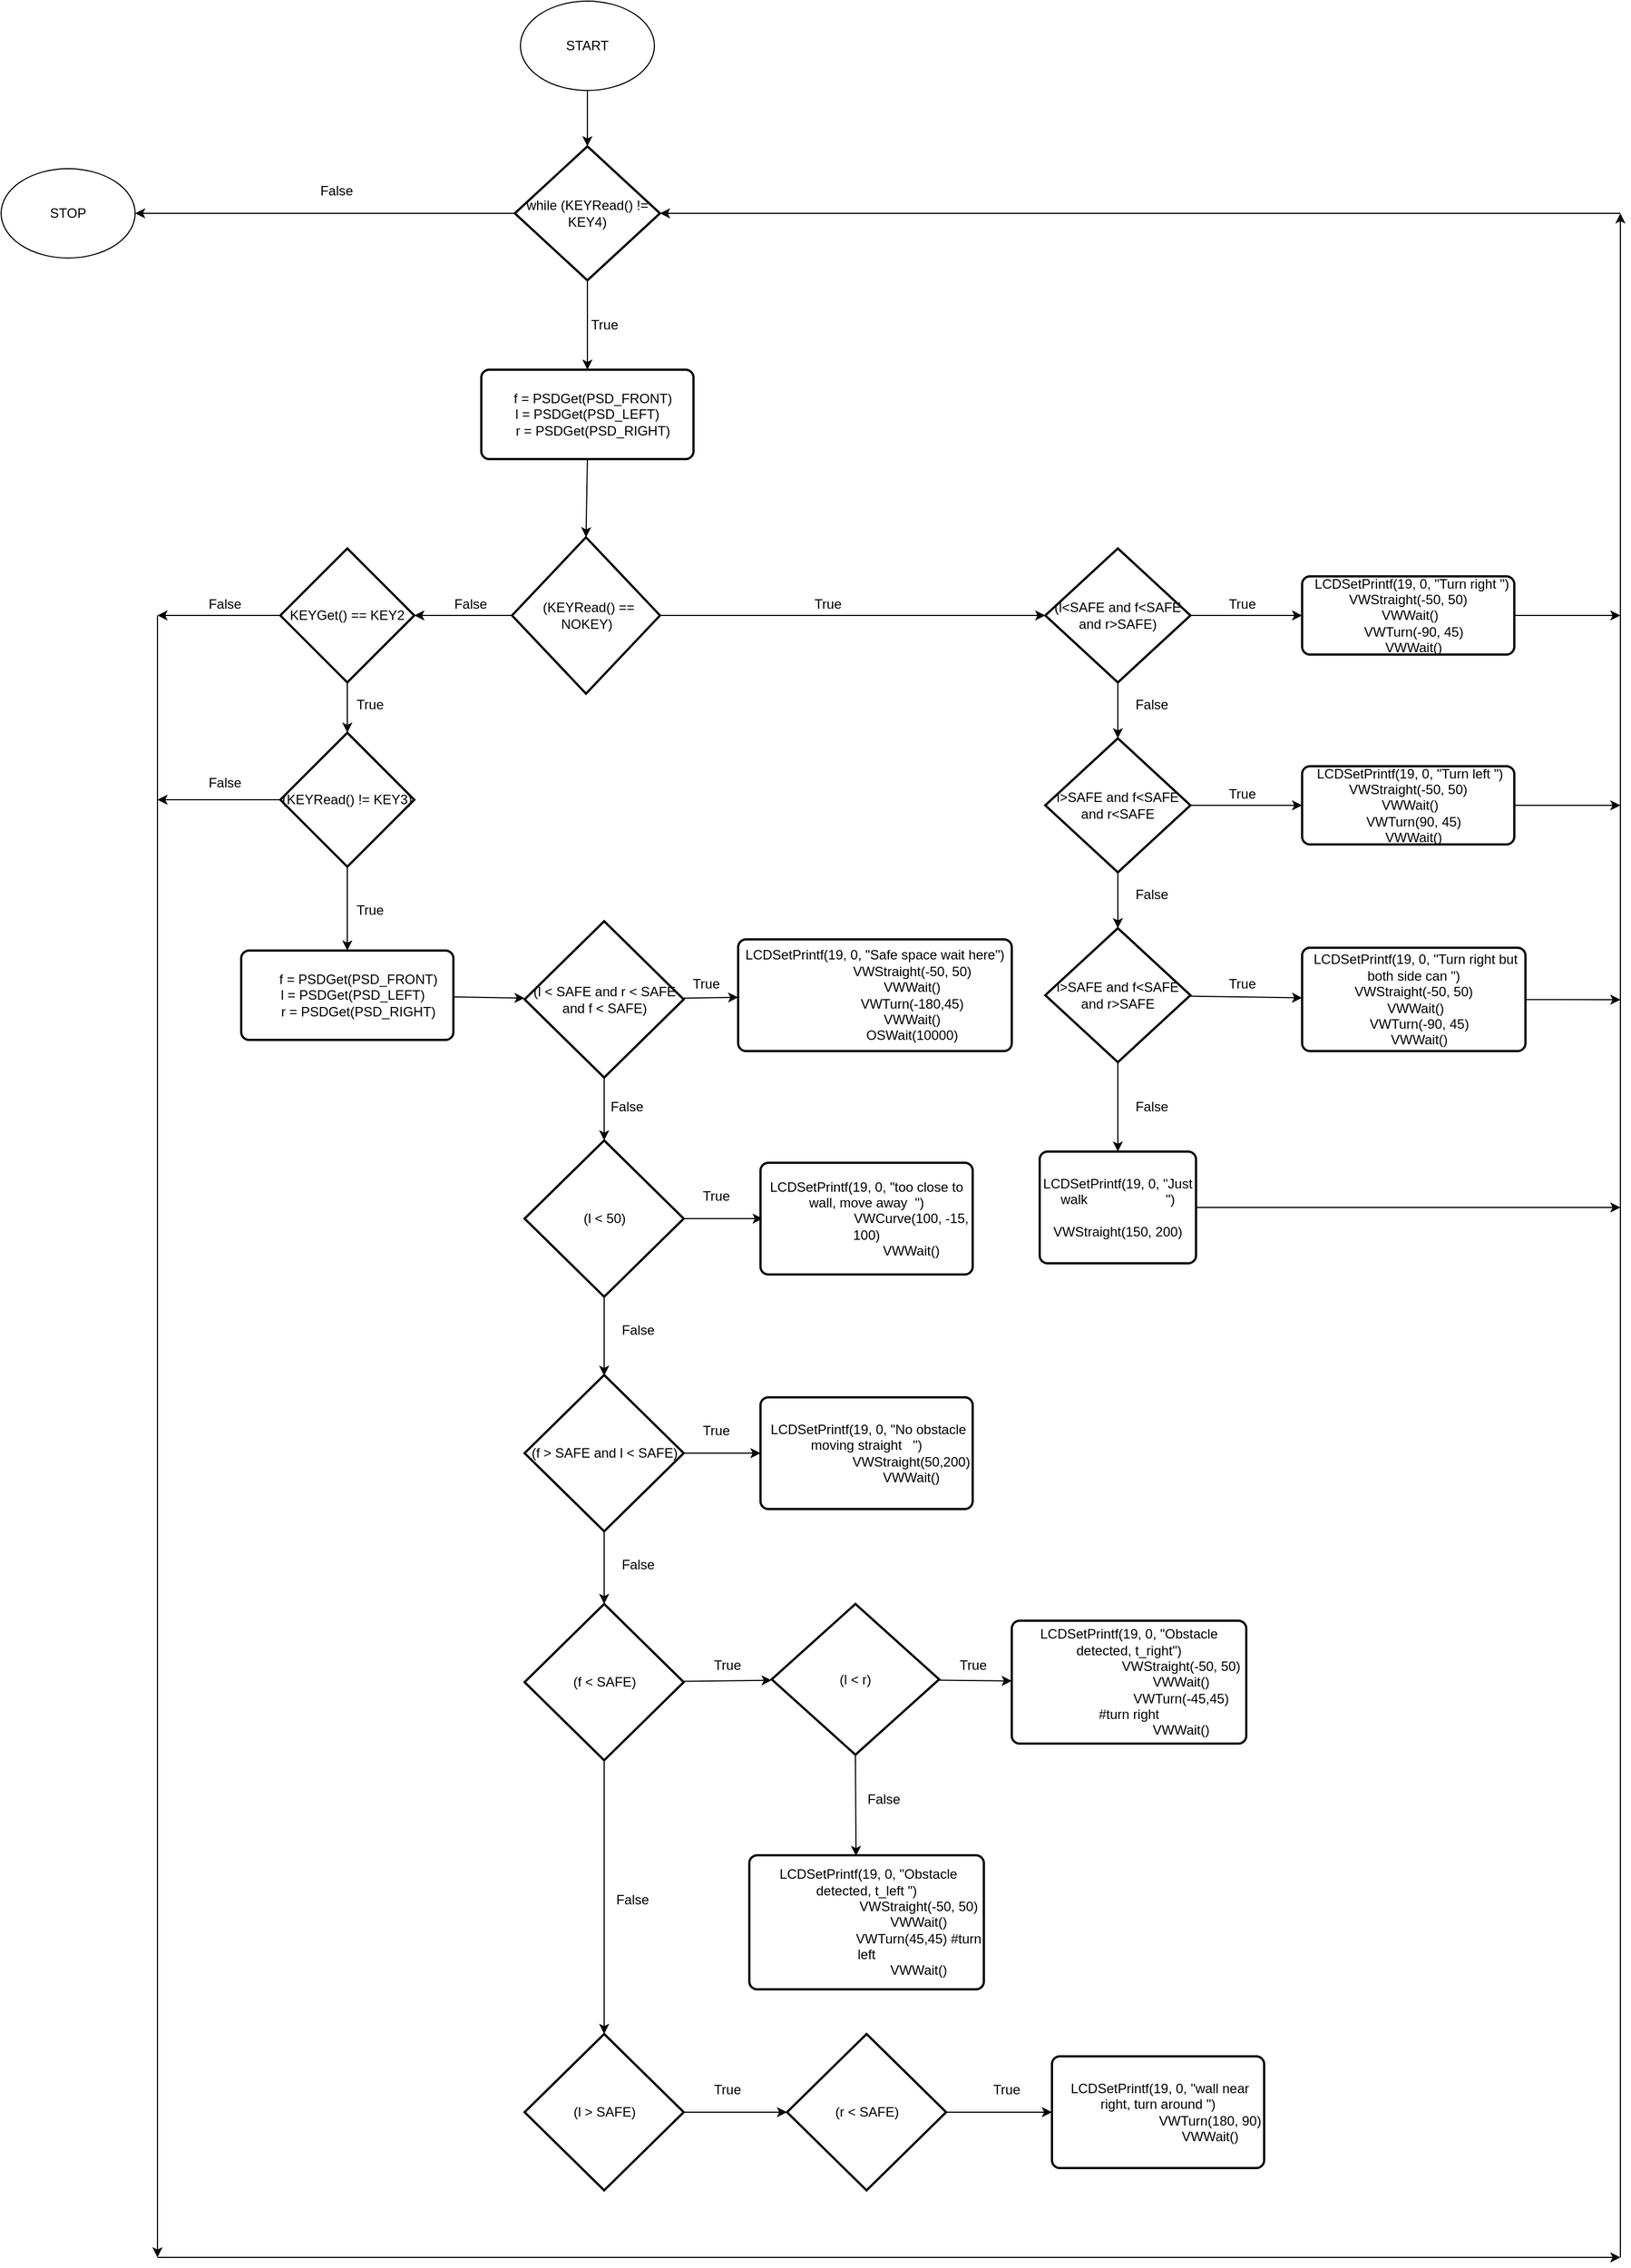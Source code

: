 <mxfile version="14.8.5" type="github"><diagram id="9eKJnn06Lx_eLKk6o2kw" name="Page-1"><mxGraphModel dx="898" dy="429" grid="1" gridSize="10" guides="1" tooltips="1" connect="1" arrows="1" fold="1" page="1" pageScale="1" pageWidth="827" pageHeight="1169" math="0" shadow="0"><root><mxCell id="0"/><mxCell id="1" parent="0"/><mxCell id="37fXM6X8cVtuHt0KGvQD-1" value="START" style="ellipse;whiteSpace=wrap;html=1;" parent="1" vertex="1"><mxGeometry x="645" y="20" width="120" height="80" as="geometry"/></mxCell><mxCell id="37fXM6X8cVtuHt0KGvQD-3" value="while (KEYRead() != KEY4)" style="strokeWidth=2;html=1;shape=mxgraph.flowchart.decision;whiteSpace=wrap;" parent="1" vertex="1"><mxGeometry x="640" y="150" width="130" height="120" as="geometry"/></mxCell><mxCell id="37fXM6X8cVtuHt0KGvQD-4" value="&lt;div&gt;&amp;nbsp; &amp;nbsp;f = PSDGet(PSD_FRONT)&lt;/div&gt;&lt;div&gt;&lt;span&gt;l = PSDGet(PSD_LEFT)&lt;/span&gt;&lt;/div&gt;&lt;div&gt;&amp;nbsp; &amp;nbsp;r = PSDGet(PSD_RIGHT)&lt;/div&gt;" style="rounded=1;whiteSpace=wrap;html=1;absoluteArcSize=1;arcSize=14;strokeWidth=2;" parent="1" vertex="1"><mxGeometry x="610" y="350" width="190" height="80" as="geometry"/></mxCell><mxCell id="37fXM6X8cVtuHt0KGvQD-5" value="&amp;nbsp;(KEYRead() == NOKEY)" style="strokeWidth=2;html=1;shape=mxgraph.flowchart.decision;whiteSpace=wrap;" parent="1" vertex="1"><mxGeometry x="637.5" y="500" width="132.5" height="140" as="geometry"/></mxCell><mxCell id="37fXM6X8cVtuHt0KGvQD-6" value="(l&amp;lt;SAFE and f&amp;lt;SAFE and r&amp;gt;SAFE)" style="strokeWidth=2;html=1;shape=mxgraph.flowchart.decision;whiteSpace=wrap;" parent="1" vertex="1"><mxGeometry x="1115" y="510" width="130" height="120" as="geometry"/></mxCell><mxCell id="37fXM6X8cVtuHt0KGvQD-344" value="l&amp;gt;SAFE and f&amp;lt;SAFE and r&amp;lt;SAFE" style="strokeWidth=2;html=1;shape=mxgraph.flowchart.decision;whiteSpace=wrap;" parent="1" vertex="1"><mxGeometry x="1115" y="680" width="130" height="120" as="geometry"/></mxCell><mxCell id="37fXM6X8cVtuHt0KGvQD-364" value="" style="edgeStyle=orthogonalEdgeStyle;rounded=0;orthogonalLoop=1;jettySize=auto;html=1;exitX=0.5;exitY=1;exitDx=0;exitDy=0;exitPerimeter=0;entryX=0.5;entryY=0;entryDx=0;entryDy=0;entryPerimeter=0;" parent="1" source="37fXM6X8cVtuHt0KGvQD-344" target="37fXM6X8cVtuHt0KGvQD-345" edge="1"><mxGeometry relative="1" as="geometry"/></mxCell><mxCell id="37fXM6X8cVtuHt0KGvQD-345" value="l&amp;gt;SAFE and f&amp;lt;SAFE and r&amp;gt;SAFE" style="strokeWidth=2;html=1;shape=mxgraph.flowchart.decision;whiteSpace=wrap;" parent="1" vertex="1"><mxGeometry x="1115" y="850" width="130" height="120" as="geometry"/></mxCell><mxCell id="37fXM6X8cVtuHt0KGvQD-346" value="KEYGet() == KEY2" style="strokeWidth=2;html=1;shape=mxgraph.flowchart.decision;whiteSpace=wrap;" parent="1" vertex="1"><mxGeometry x="430" y="510" width="120" height="120" as="geometry"/></mxCell><mxCell id="37fXM6X8cVtuHt0KGvQD-347" value="&lt;div&gt;LCDSetPrintf(19, 0, &quot;Just walk&amp;nbsp; &amp;nbsp; &amp;nbsp; &amp;nbsp; &amp;nbsp; &amp;nbsp; &amp;nbsp; &amp;nbsp; &amp;nbsp; &amp;nbsp; &amp;nbsp;&quot;)&lt;/div&gt;&lt;div&gt;&amp;nbsp; &amp;nbsp; &amp;nbsp; &amp;nbsp; &amp;nbsp; &amp;nbsp; &amp;nbsp; &amp;nbsp; VWStraight(150, 200)&lt;/div&gt;" style="rounded=1;whiteSpace=wrap;html=1;absoluteArcSize=1;arcSize=14;strokeWidth=2;" parent="1" vertex="1"><mxGeometry x="1110" y="1050" width="140" height="100" as="geometry"/></mxCell><mxCell id="37fXM6X8cVtuHt0KGvQD-348" value="(KEYRead() != KEY3)" style="strokeWidth=2;html=1;shape=mxgraph.flowchart.decision;whiteSpace=wrap;" parent="1" vertex="1"><mxGeometry x="430" y="675" width="120" height="120" as="geometry"/></mxCell><mxCell id="37fXM6X8cVtuHt0KGvQD-349" value="(l &amp;lt; SAFE and r &amp;lt; SAFE and f &amp;lt; SAFE)" style="strokeWidth=2;html=1;shape=mxgraph.flowchart.decision;whiteSpace=wrap;" parent="1" vertex="1"><mxGeometry x="648.75" y="843.75" width="142.5" height="140" as="geometry"/></mxCell><mxCell id="37fXM6X8cVtuHt0KGvQD-350" value="" style="endArrow=classic;html=1;exitX=0.5;exitY=1;exitDx=0;exitDy=0;entryX=0.5;entryY=0;entryDx=0;entryDy=0;entryPerimeter=0;" parent="1" source="37fXM6X8cVtuHt0KGvQD-1" target="37fXM6X8cVtuHt0KGvQD-3" edge="1"><mxGeometry width="50" height="50" relative="1" as="geometry"><mxPoint x="720" y="310" as="sourcePoint"/><mxPoint x="770" y="260" as="targetPoint"/></mxGeometry></mxCell><mxCell id="37fXM6X8cVtuHt0KGvQD-351" value="" style="endArrow=classic;html=1;exitX=0.5;exitY=1;exitDx=0;exitDy=0;exitPerimeter=0;entryX=0.5;entryY=0;entryDx=0;entryDy=0;" parent="1" source="37fXM6X8cVtuHt0KGvQD-3" target="37fXM6X8cVtuHt0KGvQD-4" edge="1"><mxGeometry width="50" height="50" relative="1" as="geometry"><mxPoint x="660" y="330" as="sourcePoint"/><mxPoint x="710" y="280" as="targetPoint"/><Array as="points"><mxPoint x="705" y="310"/></Array></mxGeometry></mxCell><mxCell id="37fXM6X8cVtuHt0KGvQD-352" value="&lt;div&gt;&amp;nbsp;&lt;span&gt;&amp;nbsp;LCDSetPrintf(19, 0, &quot;Turn right &quot;)&lt;/span&gt;&lt;/div&gt;&lt;div&gt;VWStraight(-50, 50)&lt;/div&gt;&lt;div&gt;&lt;span&gt;&amp;nbsp;VWWait()&lt;/span&gt;&lt;/div&gt;&lt;div&gt;&amp;nbsp; &amp;nbsp;VWTurn(-90, 45)&lt;/div&gt;&lt;div&gt;&amp;nbsp; &amp;nbsp;VWWait()&lt;/div&gt;" style="rounded=1;whiteSpace=wrap;html=1;absoluteArcSize=1;arcSize=14;strokeWidth=2;" parent="1" vertex="1"><mxGeometry x="1345" y="535" width="190" height="70" as="geometry"/></mxCell><mxCell id="37fXM6X8cVtuHt0KGvQD-353" value="&lt;div&gt;&amp;nbsp;LCDSetPrintf(19, 0, &quot;Turn left &quot;)&lt;/div&gt;&lt;div&gt;VWStraight(-50, 50)&lt;/div&gt;&lt;div&gt;&lt;span&gt;&amp;nbsp;VWWait()&lt;/span&gt;&lt;/div&gt;&lt;div&gt;&amp;nbsp; &amp;nbsp;VWTurn(90, 45)&lt;/div&gt;&lt;div&gt;&amp;nbsp; &amp;nbsp;VWWait()&lt;/div&gt;" style="rounded=1;whiteSpace=wrap;html=1;absoluteArcSize=1;arcSize=14;strokeWidth=2;" parent="1" vertex="1"><mxGeometry x="1345" y="705" width="190" height="70" as="geometry"/></mxCell><mxCell id="37fXM6X8cVtuHt0KGvQD-354" value="&lt;div&gt;&amp;nbsp;LCDSetPrintf(19, 0, &quot;Turn right but both side can &quot;)&lt;/div&gt;&lt;div&gt;VWStraight(-50, 50)&lt;/div&gt;&lt;div&gt;&lt;span&gt;&amp;nbsp;VWWait()&lt;/span&gt;&lt;/div&gt;&lt;div&gt;&amp;nbsp; &amp;nbsp;VWTurn(-90, 45)&lt;/div&gt;&lt;div&gt;&amp;nbsp; &amp;nbsp;VWWait()&lt;/div&gt;" style="rounded=1;whiteSpace=wrap;html=1;absoluteArcSize=1;arcSize=14;strokeWidth=2;" parent="1" vertex="1"><mxGeometry x="1345" y="867.5" width="200" height="92.5" as="geometry"/></mxCell><mxCell id="37fXM6X8cVtuHt0KGvQD-355" value="" style="endArrow=classic;html=1;entryX=0.5;entryY=0;entryDx=0;entryDy=0;entryPerimeter=0;" parent="1" target="37fXM6X8cVtuHt0KGvQD-5" edge="1"><mxGeometry width="50" height="50" relative="1" as="geometry"><mxPoint x="705" y="430" as="sourcePoint"/><mxPoint x="750" y="430" as="targetPoint"/></mxGeometry></mxCell><mxCell id="37fXM6X8cVtuHt0KGvQD-356" value="True" style="text;html=1;align=center;verticalAlign=middle;resizable=0;points=[];autosize=1;strokeColor=none;" parent="1" vertex="1"><mxGeometry x="700" y="300" width="40" height="20" as="geometry"/></mxCell><mxCell id="37fXM6X8cVtuHt0KGvQD-357" value="True" style="text;html=1;align=center;verticalAlign=middle;resizable=0;points=[];autosize=1;strokeColor=none;" parent="1" vertex="1"><mxGeometry x="900" y="550" width="40" height="20" as="geometry"/></mxCell><mxCell id="37fXM6X8cVtuHt0KGvQD-358" value="" style="endArrow=classic;html=1;exitX=1;exitY=0.5;exitDx=0;exitDy=0;exitPerimeter=0;entryX=0;entryY=0.5;entryDx=0;entryDy=0;entryPerimeter=0;" parent="1" source="37fXM6X8cVtuHt0KGvQD-5" target="37fXM6X8cVtuHt0KGvQD-6" edge="1"><mxGeometry width="50" height="50" relative="1" as="geometry"><mxPoint x="770" y="650" as="sourcePoint"/><mxPoint x="820" y="600" as="targetPoint"/></mxGeometry></mxCell><mxCell id="37fXM6X8cVtuHt0KGvQD-360" value="" style="endArrow=classic;html=1;exitX=0;exitY=0.5;exitDx=0;exitDy=0;exitPerimeter=0;entryX=1;entryY=0.5;entryDx=0;entryDy=0;entryPerimeter=0;" parent="1" source="37fXM6X8cVtuHt0KGvQD-5" target="37fXM6X8cVtuHt0KGvQD-346" edge="1"><mxGeometry width="50" height="50" relative="1" as="geometry"><mxPoint x="580" y="570" as="sourcePoint"/><mxPoint x="630" y="520" as="targetPoint"/></mxGeometry></mxCell><mxCell id="37fXM6X8cVtuHt0KGvQD-361" value="False" style="text;html=1;align=center;verticalAlign=middle;resizable=0;points=[];autosize=1;strokeColor=none;" parent="1" vertex="1"><mxGeometry x="580" y="550" width="40" height="20" as="geometry"/></mxCell><mxCell id="37fXM6X8cVtuHt0KGvQD-362" value="" style="endArrow=classic;html=1;entryX=0.5;entryY=0;entryDx=0;entryDy=0;entryPerimeter=0;exitX=0.5;exitY=1;exitDx=0;exitDy=0;exitPerimeter=0;" parent="1" source="37fXM6X8cVtuHt0KGvQD-6" target="37fXM6X8cVtuHt0KGvQD-344" edge="1"><mxGeometry width="50" height="50" relative="1" as="geometry"><mxPoint x="965" y="720" as="sourcePoint"/><mxPoint x="1015" y="670" as="targetPoint"/></mxGeometry></mxCell><mxCell id="37fXM6X8cVtuHt0KGvQD-365" value="" style="edgeStyle=orthogonalEdgeStyle;rounded=0;orthogonalLoop=1;jettySize=auto;html=1;entryX=0.5;entryY=0;entryDx=0;entryDy=0;" parent="1" source="37fXM6X8cVtuHt0KGvQD-345" target="37fXM6X8cVtuHt0KGvQD-347" edge="1"><mxGeometry relative="1" as="geometry"><mxPoint x="1185" y="970" as="sourcePoint"/><mxPoint x="1190" y="860" as="targetPoint"/></mxGeometry></mxCell><mxCell id="37fXM6X8cVtuHt0KGvQD-367" value="" style="endArrow=classic;html=1;exitX=1;exitY=0.5;exitDx=0;exitDy=0;exitPerimeter=0;entryX=0;entryY=0.5;entryDx=0;entryDy=0;" parent="1" source="37fXM6X8cVtuHt0KGvQD-6" target="37fXM6X8cVtuHt0KGvQD-352" edge="1"><mxGeometry width="50" height="50" relative="1" as="geometry"><mxPoint x="1265" y="640" as="sourcePoint"/><mxPoint x="1315" y="590" as="targetPoint"/></mxGeometry></mxCell><mxCell id="37fXM6X8cVtuHt0KGvQD-368" value="" style="endArrow=classic;html=1;entryX=0;entryY=0.5;entryDx=0;entryDy=0;" parent="1" source="37fXM6X8cVtuHt0KGvQD-344" target="37fXM6X8cVtuHt0KGvQD-353" edge="1"><mxGeometry width="50" height="50" relative="1" as="geometry"><mxPoint x="1245" y="739" as="sourcePoint"/><mxPoint x="1355" y="739" as="targetPoint"/></mxGeometry></mxCell><mxCell id="37fXM6X8cVtuHt0KGvQD-371" value="" style="endArrow=classic;html=1;" parent="1" source="37fXM6X8cVtuHt0KGvQD-345" target="37fXM6X8cVtuHt0KGvQD-354" edge="1"><mxGeometry width="50" height="50" relative="1" as="geometry"><mxPoint x="1245" y="960" as="sourcePoint"/><mxPoint x="1345" y="912" as="targetPoint"/></mxGeometry></mxCell><mxCell id="37fXM6X8cVtuHt0KGvQD-372" value="&lt;div&gt;&amp;nbsp; &amp;nbsp; &amp;nbsp; f = PSDGet(PSD_FRONT)&lt;/div&gt;&lt;div&gt;&amp;nbsp; &amp;nbsp;l = PSDGet(PSD_LEFT)&lt;/div&gt;&lt;div&gt;&amp;nbsp; &amp;nbsp; &amp;nbsp; r = PSDGet(PSD_RIGHT)&lt;/div&gt;" style="rounded=1;whiteSpace=wrap;html=1;absoluteArcSize=1;arcSize=14;strokeWidth=2;" parent="1" vertex="1"><mxGeometry x="395" y="870" width="190" height="80" as="geometry"/></mxCell><mxCell id="37fXM6X8cVtuHt0KGvQD-373" value="&lt;div&gt;LCDSetPrintf(19, 0, &quot;Safe space wait here&quot;)&lt;/div&gt;&lt;div&gt;&amp;nbsp; &amp;nbsp; &amp;nbsp; &amp;nbsp; &amp;nbsp; &amp;nbsp; &amp;nbsp; &amp;nbsp; &amp;nbsp; &amp;nbsp; VWStraight(-50, 50)&lt;/div&gt;&lt;div&gt;&amp;nbsp; &amp;nbsp; &amp;nbsp; &amp;nbsp; &amp;nbsp; &amp;nbsp; &amp;nbsp; &amp;nbsp; &amp;nbsp; &amp;nbsp; VWWait()&lt;/div&gt;&lt;div&gt;&amp;nbsp; &amp;nbsp; &amp;nbsp; &amp;nbsp; &amp;nbsp; &amp;nbsp; &amp;nbsp; &amp;nbsp; &amp;nbsp; &amp;nbsp; VWTurn(-180,45)&lt;/div&gt;&lt;div&gt;&amp;nbsp; &amp;nbsp; &amp;nbsp; &amp;nbsp; &amp;nbsp; &amp;nbsp; &amp;nbsp; &amp;nbsp; &amp;nbsp; &amp;nbsp; VWWait()&lt;/div&gt;&lt;div&gt;&amp;nbsp; &amp;nbsp; &amp;nbsp; &amp;nbsp; &amp;nbsp; &amp;nbsp; &amp;nbsp; &amp;nbsp; &amp;nbsp; &amp;nbsp; OSWait(10000)&lt;/div&gt;" style="rounded=1;whiteSpace=wrap;html=1;absoluteArcSize=1;arcSize=14;strokeWidth=2;" parent="1" vertex="1"><mxGeometry x="840" y="860" width="245" height="100" as="geometry"/></mxCell><mxCell id="37fXM6X8cVtuHt0KGvQD-374" value="True" style="text;html=1;align=center;verticalAlign=middle;resizable=0;points=[];autosize=1;strokeColor=none;" parent="1" vertex="1"><mxGeometry x="1270.5" y="550" width="40" height="20" as="geometry"/></mxCell><mxCell id="37fXM6X8cVtuHt0KGvQD-375" value="True" style="text;html=1;align=center;verticalAlign=middle;resizable=0;points=[];autosize=1;strokeColor=none;" parent="1" vertex="1"><mxGeometry x="1271" y="720" width="40" height="20" as="geometry"/></mxCell><mxCell id="37fXM6X8cVtuHt0KGvQD-376" value="True" style="text;html=1;align=center;verticalAlign=middle;resizable=0;points=[];autosize=1;strokeColor=none;" parent="1" vertex="1"><mxGeometry x="1271" y="890" width="40" height="20" as="geometry"/></mxCell><mxCell id="37fXM6X8cVtuHt0KGvQD-377" value="False" style="text;html=1;align=center;verticalAlign=middle;resizable=0;points=[];autosize=1;strokeColor=none;" parent="1" vertex="1"><mxGeometry x="1190" y="1000" width="40" height="20" as="geometry"/></mxCell><mxCell id="37fXM6X8cVtuHt0KGvQD-378" value="" style="endArrow=classic;html=1;exitX=1;exitY=0.5;exitDx=0;exitDy=0;" parent="1" source="37fXM6X8cVtuHt0KGvQD-347" edge="1"><mxGeometry width="50" height="50" relative="1" as="geometry"><mxPoint x="1470" y="1090" as="sourcePoint"/><mxPoint x="1630" y="1100" as="targetPoint"/></mxGeometry></mxCell><mxCell id="37fXM6X8cVtuHt0KGvQD-379" value="" style="endArrow=classic;html=1;" parent="1" source="37fXM6X8cVtuHt0KGvQD-354" edge="1"><mxGeometry width="50" height="50" relative="1" as="geometry"><mxPoint x="1545" y="963.75" as="sourcePoint"/><mxPoint x="1630" y="914" as="targetPoint"/></mxGeometry></mxCell><mxCell id="37fXM6X8cVtuHt0KGvQD-380" value="" style="endArrow=classic;html=1;" parent="1" source="37fXM6X8cVtuHt0KGvQD-353" edge="1"><mxGeometry width="50" height="50" relative="1" as="geometry"><mxPoint x="1535" y="790" as="sourcePoint"/><mxPoint x="1630" y="740" as="targetPoint"/></mxGeometry></mxCell><mxCell id="37fXM6X8cVtuHt0KGvQD-381" value="" style="endArrow=classic;html=1;" parent="1" source="37fXM6X8cVtuHt0KGvQD-352" edge="1"><mxGeometry width="50" height="50" relative="1" as="geometry"><mxPoint x="1535" y="620" as="sourcePoint"/><mxPoint x="1630" y="570" as="targetPoint"/></mxGeometry></mxCell><mxCell id="37fXM6X8cVtuHt0KGvQD-382" value="" style="endArrow=classic;html=1;" parent="1" edge="1"><mxGeometry width="50" height="50" relative="1" as="geometry"><mxPoint x="1630" y="2040" as="sourcePoint"/><mxPoint x="1630" y="210" as="targetPoint"/></mxGeometry></mxCell><mxCell id="37fXM6X8cVtuHt0KGvQD-383" value="" style="endArrow=classic;html=1;entryX=1;entryY=0.5;entryDx=0;entryDy=0;entryPerimeter=0;" parent="1" target="37fXM6X8cVtuHt0KGvQD-3" edge="1"><mxGeometry width="50" height="50" relative="1" as="geometry"><mxPoint x="1630" y="210" as="sourcePoint"/><mxPoint x="1150" y="250" as="targetPoint"/></mxGeometry></mxCell><mxCell id="37fXM6X8cVtuHt0KGvQD-384" value="" style="endArrow=classic;html=1;exitX=0;exitY=0.5;exitDx=0;exitDy=0;exitPerimeter=0;" parent="1" source="37fXM6X8cVtuHt0KGvQD-346" edge="1"><mxGeometry width="50" height="50" relative="1" as="geometry"><mxPoint x="340" y="750" as="sourcePoint"/><mxPoint x="320" y="570" as="targetPoint"/></mxGeometry></mxCell><mxCell id="37fXM6X8cVtuHt0KGvQD-387" value="" style="endArrow=classic;html=1;entryX=0.5;entryY=0;entryDx=0;entryDy=0;exitX=0.5;exitY=1;exitDx=0;exitDy=0;exitPerimeter=0;" parent="1" source="37fXM6X8cVtuHt0KGvQD-348" target="37fXM6X8cVtuHt0KGvQD-372" edge="1"><mxGeometry width="50" height="50" relative="1" as="geometry"><mxPoint x="570" y="780" as="sourcePoint"/><mxPoint x="640.711" y="730" as="targetPoint"/></mxGeometry></mxCell><mxCell id="37fXM6X8cVtuHt0KGvQD-388" value="" style="endArrow=classic;html=1;exitX=0.5;exitY=1;exitDx=0;exitDy=0;exitPerimeter=0;entryX=0.5;entryY=0;entryDx=0;entryDy=0;entryPerimeter=0;" parent="1" source="37fXM6X8cVtuHt0KGvQD-346" target="37fXM6X8cVtuHt0KGvQD-348" edge="1"><mxGeometry width="50" height="50" relative="1" as="geometry"><mxPoint x="500" y="690" as="sourcePoint"/><mxPoint x="550" y="640" as="targetPoint"/></mxGeometry></mxCell><mxCell id="37fXM6X8cVtuHt0KGvQD-389" value="True" style="text;html=1;align=center;verticalAlign=middle;resizable=0;points=[];autosize=1;strokeColor=none;" parent="1" vertex="1"><mxGeometry x="490" y="640" width="40" height="20" as="geometry"/></mxCell><mxCell id="37fXM6X8cVtuHt0KGvQD-390" value="True" style="text;html=1;align=center;verticalAlign=middle;resizable=0;points=[];autosize=1;strokeColor=none;" parent="1" vertex="1"><mxGeometry x="490" y="823.75" width="40" height="20" as="geometry"/></mxCell><mxCell id="37fXM6X8cVtuHt0KGvQD-392" value="" style="endArrow=classic;html=1;" parent="1" source="37fXM6X8cVtuHt0KGvQD-372" target="37fXM6X8cVtuHt0KGvQD-349" edge="1"><mxGeometry width="50" height="50" relative="1" as="geometry"><mxPoint x="720" y="825" as="sourcePoint"/><mxPoint x="720" y="845.711" as="targetPoint"/></mxGeometry></mxCell><mxCell id="37fXM6X8cVtuHt0KGvQD-393" value="" style="endArrow=classic;html=1;" parent="1" source="37fXM6X8cVtuHt0KGvQD-349" target="37fXM6X8cVtuHt0KGvQD-373" edge="1"><mxGeometry width="50" height="50" relative="1" as="geometry"><mxPoint x="791.25" y="963.75" as="sourcePoint"/><mxPoint x="861.961" y="913.75" as="targetPoint"/></mxGeometry></mxCell><mxCell id="37fXM6X8cVtuHt0KGvQD-394" value="True" style="text;html=1;align=center;verticalAlign=middle;resizable=0;points=[];autosize=1;strokeColor=none;" parent="1" vertex="1"><mxGeometry x="791.25" y="890" width="40" height="20" as="geometry"/></mxCell><mxCell id="37fXM6X8cVtuHt0KGvQD-396" value="(l &amp;lt; 50)" style="strokeWidth=2;html=1;shape=mxgraph.flowchart.decision;whiteSpace=wrap;" parent="1" vertex="1"><mxGeometry x="648.75" y="1040" width="142.5" height="140" as="geometry"/></mxCell><mxCell id="37fXM6X8cVtuHt0KGvQD-397" value="(f &amp;gt; SAFE and l &amp;lt; SAFE)" style="strokeWidth=2;html=1;shape=mxgraph.flowchart.decision;whiteSpace=wrap;" parent="1" vertex="1"><mxGeometry x="648.75" y="1250" width="142.5" height="140" as="geometry"/></mxCell><mxCell id="37fXM6X8cVtuHt0KGvQD-398" value="(f &amp;lt; SAFE)" style="strokeWidth=2;html=1;shape=mxgraph.flowchart.decision;whiteSpace=wrap;" parent="1" vertex="1"><mxGeometry x="648.75" y="1455" width="142.5" height="140" as="geometry"/></mxCell><mxCell id="37fXM6X8cVtuHt0KGvQD-399" value="(l &amp;gt; SAFE)" style="strokeWidth=2;html=1;shape=mxgraph.flowchart.decision;whiteSpace=wrap;" parent="1" vertex="1"><mxGeometry x="648.75" y="1840" width="142.5" height="140" as="geometry"/></mxCell><mxCell id="37fXM6X8cVtuHt0KGvQD-400" value="" style="endArrow=classic;html=1;" parent="1" source="37fXM6X8cVtuHt0KGvQD-349" target="37fXM6X8cVtuHt0KGvQD-396" edge="1"><mxGeometry width="50" height="50" relative="1" as="geometry"><mxPoint x="720" y="1033.75" as="sourcePoint"/><mxPoint x="720" y="1054.461" as="targetPoint"/></mxGeometry></mxCell><mxCell id="37fXM6X8cVtuHt0KGvQD-401" value="False" style="text;html=1;align=center;verticalAlign=middle;resizable=0;points=[];autosize=1;strokeColor=none;" parent="1" vertex="1"><mxGeometry x="720" y="1000" width="40" height="20" as="geometry"/></mxCell><mxCell id="37fXM6X8cVtuHt0KGvQD-402" value="" style="endArrow=classic;html=1;" parent="1" source="37fXM6X8cVtuHt0KGvQD-396" edge="1"><mxGeometry width="50" height="50" relative="1" as="geometry"><mxPoint x="791.25" y="1160" as="sourcePoint"/><mxPoint x="861.961" y="1110" as="targetPoint"/></mxGeometry></mxCell><mxCell id="37fXM6X8cVtuHt0KGvQD-403" value="&lt;div&gt;LCDSetPrintf(19, 0, &quot;too close to wall, move away&amp;nbsp; &quot;)&lt;/div&gt;&lt;div&gt;&amp;nbsp; &amp;nbsp; &amp;nbsp; &amp;nbsp; &amp;nbsp; &amp;nbsp; &amp;nbsp; &amp;nbsp; &amp;nbsp; &amp;nbsp; &amp;nbsp; &amp;nbsp; VWCurve(100, -15, 100)&lt;/div&gt;&lt;div&gt;&amp;nbsp; &amp;nbsp; &amp;nbsp; &amp;nbsp; &amp;nbsp; &amp;nbsp; &amp;nbsp; &amp;nbsp; &amp;nbsp; &amp;nbsp; &amp;nbsp; &amp;nbsp; VWWait()&lt;/div&gt;" style="rounded=1;whiteSpace=wrap;html=1;absoluteArcSize=1;arcSize=14;strokeWidth=2;" parent="1" vertex="1"><mxGeometry x="860" y="1060" width="190" height="100" as="geometry"/></mxCell><mxCell id="37fXM6X8cVtuHt0KGvQD-405" value="True" style="text;html=1;align=center;verticalAlign=middle;resizable=0;points=[];autosize=1;strokeColor=none;" parent="1" vertex="1"><mxGeometry x="800" y="1080" width="40" height="20" as="geometry"/></mxCell><mxCell id="37fXM6X8cVtuHt0KGvQD-406" value="" style="endArrow=classic;html=1;" parent="1" source="37fXM6X8cVtuHt0KGvQD-397" target="37fXM6X8cVtuHt0KGvQD-407" edge="1"><mxGeometry width="50" height="50" relative="1" as="geometry"><mxPoint x="791.25" y="1370" as="sourcePoint"/><mxPoint x="861.961" y="1320" as="targetPoint"/></mxGeometry></mxCell><mxCell id="37fXM6X8cVtuHt0KGvQD-407" value="&lt;div&gt;&amp;nbsp;LCDSetPrintf(19, 0, &quot;No obstacle moving straight&amp;nbsp; &amp;nbsp;&quot;)&lt;/div&gt;&lt;div&gt;&amp;nbsp; &amp;nbsp; &amp;nbsp; &amp;nbsp; &amp;nbsp; &amp;nbsp; &amp;nbsp; &amp;nbsp; &amp;nbsp; &amp;nbsp; &amp;nbsp; &amp;nbsp; VWStraight(50,200)&lt;/div&gt;&lt;div&gt;&amp;nbsp; &amp;nbsp; &amp;nbsp; &amp;nbsp; &amp;nbsp; &amp;nbsp; &amp;nbsp; &amp;nbsp; &amp;nbsp; &amp;nbsp; &amp;nbsp; &amp;nbsp; VWWait()&lt;/div&gt;" style="rounded=1;whiteSpace=wrap;html=1;absoluteArcSize=1;arcSize=14;strokeWidth=2;" parent="1" vertex="1"><mxGeometry x="860" y="1270" width="190" height="100" as="geometry"/></mxCell><mxCell id="37fXM6X8cVtuHt0KGvQD-409" value="(l &amp;lt; r)" style="strokeWidth=2;html=1;shape=mxgraph.flowchart.decision;whiteSpace=wrap;" parent="1" vertex="1"><mxGeometry x="870" y="1455" width="150" height="135" as="geometry"/></mxCell><mxCell id="37fXM6X8cVtuHt0KGvQD-410" value="&lt;div&gt;LCDSetPrintf(19, 0, &quot;Obstacle detected, t_right&quot;)&lt;/div&gt;&lt;div&gt;&amp;nbsp; &amp;nbsp; &amp;nbsp; &amp;nbsp; &amp;nbsp; &amp;nbsp; &amp;nbsp; &amp;nbsp; &amp;nbsp; &amp;nbsp; &amp;nbsp; &amp;nbsp; &amp;nbsp; &amp;nbsp; VWStraight(-50, 50)&lt;/div&gt;&lt;div&gt;&amp;nbsp; &amp;nbsp; &amp;nbsp; &amp;nbsp; &amp;nbsp; &amp;nbsp; &amp;nbsp; &amp;nbsp; &amp;nbsp; &amp;nbsp; &amp;nbsp; &amp;nbsp; &amp;nbsp; &amp;nbsp; VWWait()&lt;/div&gt;&lt;div&gt;&amp;nbsp; &amp;nbsp; &amp;nbsp; &amp;nbsp; &amp;nbsp; &amp;nbsp; &amp;nbsp; &amp;nbsp; &amp;nbsp; &amp;nbsp; &amp;nbsp; &amp;nbsp; &amp;nbsp; &amp;nbsp; VWTurn(-45,45) #turn right&lt;/div&gt;&lt;div&gt;&amp;nbsp; &amp;nbsp; &amp;nbsp; &amp;nbsp; &amp;nbsp; &amp;nbsp; &amp;nbsp; &amp;nbsp; &amp;nbsp; &amp;nbsp; &amp;nbsp; &amp;nbsp; &amp;nbsp; &amp;nbsp; VWWait()&lt;/div&gt;" style="rounded=1;whiteSpace=wrap;html=1;absoluteArcSize=1;arcSize=14;strokeWidth=2;" parent="1" vertex="1"><mxGeometry x="1085" y="1470" width="210" height="110" as="geometry"/></mxCell><mxCell id="37fXM6X8cVtuHt0KGvQD-411" value="&lt;div&gt;&amp;nbsp;LCDSetPrintf(19, 0, &quot;Obstacle detected, t_left &quot;)&lt;/div&gt;&lt;div&gt;&amp;nbsp; &amp;nbsp; &amp;nbsp; &amp;nbsp; &amp;nbsp; &amp;nbsp; &amp;nbsp; &amp;nbsp; &amp;nbsp; &amp;nbsp; &amp;nbsp; &amp;nbsp; &amp;nbsp; &amp;nbsp; VWStraight(-50, 50)&lt;/div&gt;&lt;div&gt;&amp;nbsp; &amp;nbsp; &amp;nbsp; &amp;nbsp; &amp;nbsp; &amp;nbsp; &amp;nbsp; &amp;nbsp; &amp;nbsp; &amp;nbsp; &amp;nbsp; &amp;nbsp; &amp;nbsp; &amp;nbsp; VWWait()&lt;/div&gt;&lt;div&gt;&amp;nbsp; &amp;nbsp; &amp;nbsp; &amp;nbsp; &amp;nbsp; &amp;nbsp; &amp;nbsp; &amp;nbsp; &amp;nbsp; &amp;nbsp; &amp;nbsp; &amp;nbsp; &amp;nbsp; &amp;nbsp; VWTurn(45,45) #turn left&lt;/div&gt;&lt;div&gt;&amp;nbsp; &amp;nbsp; &amp;nbsp; &amp;nbsp; &amp;nbsp; &amp;nbsp; &amp;nbsp; &amp;nbsp; &amp;nbsp; &amp;nbsp; &amp;nbsp; &amp;nbsp; &amp;nbsp; &amp;nbsp; VWWait()&lt;/div&gt;" style="rounded=1;whiteSpace=wrap;html=1;absoluteArcSize=1;arcSize=14;strokeWidth=2;" parent="1" vertex="1"><mxGeometry x="850" y="1680" width="210" height="120" as="geometry"/></mxCell><mxCell id="37fXM6X8cVtuHt0KGvQD-412" value="(r &amp;lt; SAFE)" style="strokeWidth=2;html=1;shape=mxgraph.flowchart.decision;whiteSpace=wrap;" parent="1" vertex="1"><mxGeometry x="883.75" y="1840" width="142.5" height="140" as="geometry"/></mxCell><mxCell id="37fXM6X8cVtuHt0KGvQD-413" value="&lt;div&gt;&amp;nbsp;LCDSetPrintf(19, 0, &quot;wall near right, turn around &quot;)&lt;/div&gt;&lt;div&gt;&amp;nbsp; &amp;nbsp; &amp;nbsp; &amp;nbsp; &amp;nbsp; &amp;nbsp; &amp;nbsp; &amp;nbsp; &amp;nbsp; &amp;nbsp; &amp;nbsp; &amp;nbsp; &amp;nbsp; &amp;nbsp; VWTurn(180, 90)&lt;/div&gt;&lt;div&gt;&amp;nbsp; &amp;nbsp; &amp;nbsp; &amp;nbsp; &amp;nbsp; &amp;nbsp; &amp;nbsp; &amp;nbsp; &amp;nbsp; &amp;nbsp; &amp;nbsp; &amp;nbsp; &amp;nbsp; &amp;nbsp; VWWait()&lt;/div&gt;" style="rounded=1;whiteSpace=wrap;html=1;absoluteArcSize=1;arcSize=14;strokeWidth=2;" parent="1" vertex="1"><mxGeometry x="1121" y="1860" width="190" height="100" as="geometry"/></mxCell><mxCell id="37fXM6X8cVtuHt0KGvQD-414" value="STOP" style="ellipse;whiteSpace=wrap;html=1;" parent="1" vertex="1"><mxGeometry x="180" y="170" width="120" height="80" as="geometry"/></mxCell><mxCell id="37fXM6X8cVtuHt0KGvQD-415" value="" style="endArrow=classic;html=1;exitX=0;exitY=0.5;exitDx=0;exitDy=0;exitPerimeter=0;entryX=1;entryY=0.5;entryDx=0;entryDy=0;" parent="1" source="37fXM6X8cVtuHt0KGvQD-3" target="37fXM6X8cVtuHt0KGvQD-414" edge="1"><mxGeometry width="50" height="50" relative="1" as="geometry"><mxPoint x="380" y="350" as="sourcePoint"/><mxPoint x="430" y="300" as="targetPoint"/></mxGeometry></mxCell><mxCell id="37fXM6X8cVtuHt0KGvQD-416" value="False" style="text;html=1;align=center;verticalAlign=middle;resizable=0;points=[];autosize=1;strokeColor=none;" parent="1" vertex="1"><mxGeometry x="460" y="180" width="40" height="20" as="geometry"/></mxCell><mxCell id="37fXM6X8cVtuHt0KGvQD-417" value="" style="endArrow=classic;html=1;" parent="1" source="37fXM6X8cVtuHt0KGvQD-396" edge="1"><mxGeometry width="50" height="50" relative="1" as="geometry"><mxPoint x="720" y="1230" as="sourcePoint"/><mxPoint x="720" y="1250.711" as="targetPoint"/></mxGeometry></mxCell><mxCell id="37fXM6X8cVtuHt0KGvQD-418" value="" style="endArrow=classic;html=1;" parent="1" source="37fXM6X8cVtuHt0KGvQD-397" target="37fXM6X8cVtuHt0KGvQD-398" edge="1"><mxGeometry width="50" height="50" relative="1" as="geometry"><mxPoint x="720" y="1440" as="sourcePoint"/><mxPoint x="720" y="1460.711" as="targetPoint"/></mxGeometry></mxCell><mxCell id="37fXM6X8cVtuHt0KGvQD-420" value="" style="endArrow=classic;html=1;" parent="1" source="37fXM6X8cVtuHt0KGvQD-398" target="37fXM6X8cVtuHt0KGvQD-409" edge="1"><mxGeometry width="50" height="50" relative="1" as="geometry"><mxPoint x="791.25" y="1575" as="sourcePoint"/><mxPoint x="861.961" y="1525" as="targetPoint"/></mxGeometry></mxCell><mxCell id="37fXM6X8cVtuHt0KGvQD-421" value="" style="endArrow=classic;html=1;" parent="1" source="37fXM6X8cVtuHt0KGvQD-398" target="37fXM6X8cVtuHt0KGvQD-399" edge="1"><mxGeometry width="50" height="50" relative="1" as="geometry"><mxPoint x="720" y="1645" as="sourcePoint"/><mxPoint x="720" y="1665.711" as="targetPoint"/></mxGeometry></mxCell><mxCell id="37fXM6X8cVtuHt0KGvQD-422" value="" style="endArrow=classic;html=1;exitX=0.5;exitY=1;exitDx=0;exitDy=0;exitPerimeter=0;entryX=0.455;entryY=0.005;entryDx=0;entryDy=0;entryPerimeter=0;" parent="1" source="37fXM6X8cVtuHt0KGvQD-409" target="37fXM6X8cVtuHt0KGvQD-411" edge="1"><mxGeometry width="50" height="50" relative="1" as="geometry"><mxPoint x="930" y="1660" as="sourcePoint"/><mxPoint x="980" y="1610" as="targetPoint"/></mxGeometry></mxCell><mxCell id="37fXM6X8cVtuHt0KGvQD-423" value="" style="endArrow=classic;html=1;" parent="1" source="37fXM6X8cVtuHt0KGvQD-409" target="37fXM6X8cVtuHt0KGvQD-410" edge="1"><mxGeometry width="50" height="50" relative="1" as="geometry"><mxPoint x="1020" y="1572.5" as="sourcePoint"/><mxPoint x="1090.711" y="1522.5" as="targetPoint"/></mxGeometry></mxCell><mxCell id="37fXM6X8cVtuHt0KGvQD-424" value="" style="endArrow=classic;html=1;" parent="1" source="37fXM6X8cVtuHt0KGvQD-399" target="37fXM6X8cVtuHt0KGvQD-412" edge="1"><mxGeometry width="50" height="50" relative="1" as="geometry"><mxPoint x="791.25" y="1960" as="sourcePoint"/><mxPoint x="861.961" y="1910" as="targetPoint"/></mxGeometry></mxCell><mxCell id="37fXM6X8cVtuHt0KGvQD-425" value="" style="endArrow=classic;html=1;" parent="1" source="37fXM6X8cVtuHt0KGvQD-412" target="37fXM6X8cVtuHt0KGvQD-413" edge="1"><mxGeometry width="50" height="50" relative="1" as="geometry"><mxPoint x="1026.25" y="1960" as="sourcePoint"/><mxPoint x="1096.961" y="1910" as="targetPoint"/></mxGeometry></mxCell><mxCell id="37fXM6X8cVtuHt0KGvQD-426" value="False" style="text;html=1;align=center;verticalAlign=middle;resizable=0;points=[];autosize=1;strokeColor=none;" parent="1" vertex="1"><mxGeometry x="1190" y="810" width="40" height="20" as="geometry"/></mxCell><mxCell id="37fXM6X8cVtuHt0KGvQD-427" value="False" style="text;html=1;align=center;verticalAlign=middle;resizable=0;points=[];autosize=1;strokeColor=none;" parent="1" vertex="1"><mxGeometry x="1190" y="640" width="40" height="20" as="geometry"/></mxCell><mxCell id="37fXM6X8cVtuHt0KGvQD-428" value="True" style="text;html=1;align=center;verticalAlign=middle;resizable=0;points=[];autosize=1;strokeColor=none;" parent="1" vertex="1"><mxGeometry x="800" y="1290" width="40" height="20" as="geometry"/></mxCell><mxCell id="37fXM6X8cVtuHt0KGvQD-429" value="True" style="text;html=1;align=center;verticalAlign=middle;resizable=0;points=[];autosize=1;strokeColor=none;" parent="1" vertex="1"><mxGeometry x="810" y="1500" width="40" height="20" as="geometry"/></mxCell><mxCell id="37fXM6X8cVtuHt0KGvQD-430" value="True" style="text;html=1;align=center;verticalAlign=middle;resizable=0;points=[];autosize=1;strokeColor=none;" parent="1" vertex="1"><mxGeometry x="1030" y="1500" width="40" height="20" as="geometry"/></mxCell><mxCell id="37fXM6X8cVtuHt0KGvQD-431" value="True" style="text;html=1;align=center;verticalAlign=middle;resizable=0;points=[];autosize=1;strokeColor=none;" parent="1" vertex="1"><mxGeometry x="810" y="1880" width="40" height="20" as="geometry"/></mxCell><mxCell id="37fXM6X8cVtuHt0KGvQD-432" value="True" style="text;html=1;align=center;verticalAlign=middle;resizable=0;points=[];autosize=1;strokeColor=none;" parent="1" vertex="1"><mxGeometry x="1060" y="1880" width="40" height="20" as="geometry"/></mxCell><mxCell id="37fXM6X8cVtuHt0KGvQD-433" value="False" style="text;html=1;align=center;verticalAlign=middle;resizable=0;points=[];autosize=1;strokeColor=none;" parent="1" vertex="1"><mxGeometry x="730" y="1200" width="40" height="20" as="geometry"/></mxCell><mxCell id="37fXM6X8cVtuHt0KGvQD-434" value="False" style="text;html=1;align=center;verticalAlign=middle;resizable=0;points=[];autosize=1;strokeColor=none;" parent="1" vertex="1"><mxGeometry x="730" y="1410" width="40" height="20" as="geometry"/></mxCell><mxCell id="37fXM6X8cVtuHt0KGvQD-435" value="False" style="text;html=1;align=center;verticalAlign=middle;resizable=0;points=[];autosize=1;strokeColor=none;" parent="1" vertex="1"><mxGeometry x="725" y="1710" width="40" height="20" as="geometry"/></mxCell><mxCell id="37fXM6X8cVtuHt0KGvQD-436" value="False" style="text;html=1;align=center;verticalAlign=middle;resizable=0;points=[];autosize=1;strokeColor=none;" parent="1" vertex="1"><mxGeometry x="950" y="1620" width="40" height="20" as="geometry"/></mxCell><mxCell id="37fXM6X8cVtuHt0KGvQD-438" value="" style="endArrow=classic;html=1;" parent="1" source="37fXM6X8cVtuHt0KGvQD-348" edge="1"><mxGeometry width="50" height="50" relative="1" as="geometry"><mxPoint x="359.289" y="785" as="sourcePoint"/><mxPoint x="320" y="735" as="targetPoint"/></mxGeometry></mxCell><mxCell id="37fXM6X8cVtuHt0KGvQD-439" value="" style="endArrow=classic;html=1;" parent="1" edge="1"><mxGeometry width="50" height="50" relative="1" as="geometry"><mxPoint x="320" y="570" as="sourcePoint"/><mxPoint x="320" y="2040" as="targetPoint"/></mxGeometry></mxCell><mxCell id="37fXM6X8cVtuHt0KGvQD-440" value="" style="endArrow=classic;html=1;" parent="1" edge="1"><mxGeometry width="50" height="50" relative="1" as="geometry"><mxPoint x="320" y="2040" as="sourcePoint"/><mxPoint x="1630" y="2040" as="targetPoint"/></mxGeometry></mxCell><mxCell id="37fXM6X8cVtuHt0KGvQD-441" value="False" style="text;html=1;align=center;verticalAlign=middle;resizable=0;points=[];autosize=1;strokeColor=none;" parent="1" vertex="1"><mxGeometry x="360" y="550" width="40" height="20" as="geometry"/></mxCell><mxCell id="37fXM6X8cVtuHt0KGvQD-442" value="False" style="text;html=1;align=center;verticalAlign=middle;resizable=0;points=[];autosize=1;strokeColor=none;" parent="1" vertex="1"><mxGeometry x="360" y="710" width="40" height="20" as="geometry"/></mxCell></root></mxGraphModel></diagram></mxfile>